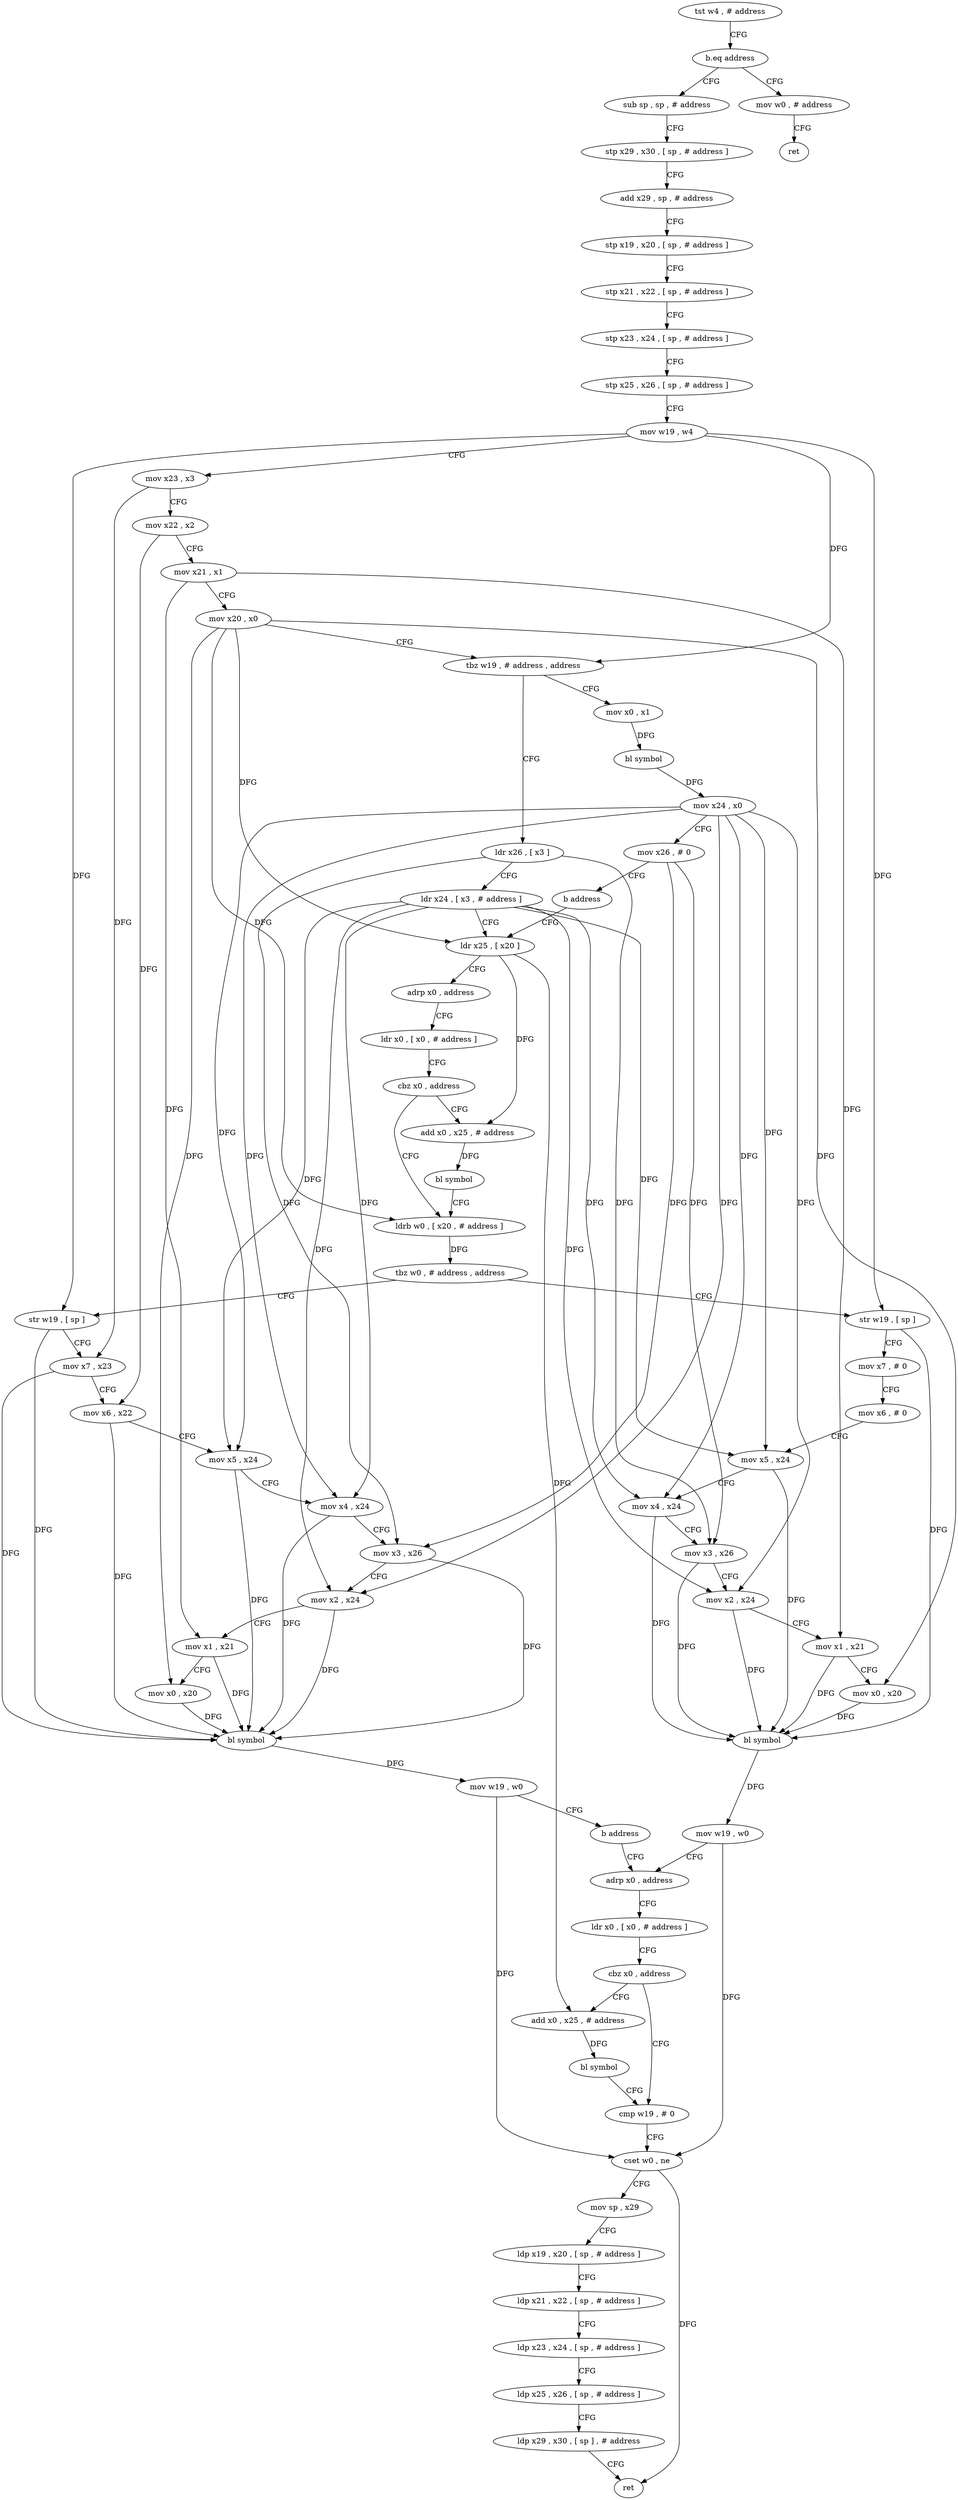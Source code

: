digraph "func" {
"4369552" [label = "tst w4 , # address" ]
"4369556" [label = "b.eq address" ]
"4369568" [label = "sub sp , sp , # address" ]
"4369560" [label = "mov w0 , # address" ]
"4369572" [label = "stp x29 , x30 , [ sp , # address ]" ]
"4369576" [label = "add x29 , sp , # address" ]
"4369580" [label = "stp x19 , x20 , [ sp , # address ]" ]
"4369584" [label = "stp x21 , x22 , [ sp , # address ]" ]
"4369588" [label = "stp x23 , x24 , [ sp , # address ]" ]
"4369592" [label = "stp x25 , x26 , [ sp , # address ]" ]
"4369596" [label = "mov w19 , w4" ]
"4369600" [label = "mov x23 , x3" ]
"4369604" [label = "mov x22 , x2" ]
"4369608" [label = "mov x21 , x1" ]
"4369612" [label = "mov x20 , x0" ]
"4369616" [label = "tbz w19 , # address , address" ]
"4369760" [label = "mov x0 , x1" ]
"4369620" [label = "ldr x26 , [ x3 ]" ]
"4369564" [label = "ret" ]
"4369764" [label = "bl symbol" ]
"4369768" [label = "mov x24 , x0" ]
"4369772" [label = "mov x26 , # 0" ]
"4369776" [label = "b address" ]
"4369628" [label = "ldr x25 , [ x20 ]" ]
"4369624" [label = "ldr x24 , [ x3 , # address ]" ]
"4369632" [label = "adrp x0 , address" ]
"4369636" [label = "ldr x0 , [ x0 , # address ]" ]
"4369640" [label = "cbz x0 , address" ]
"4369652" [label = "ldrb w0 , [ x20 , # address ]" ]
"4369644" [label = "add x0 , x25 , # address" ]
"4369656" [label = "tbz w0 , # address , address" ]
"4369780" [label = "str w19 , [ sp ]" ]
"4369660" [label = "str w19 , [ sp ]" ]
"4369648" [label = "bl symbol" ]
"4369784" [label = "mov x7 , x23" ]
"4369788" [label = "mov x6 , x22" ]
"4369792" [label = "mov x5 , x24" ]
"4369796" [label = "mov x4 , x24" ]
"4369800" [label = "mov x3 , x26" ]
"4369804" [label = "mov x2 , x24" ]
"4369808" [label = "mov x1 , x21" ]
"4369812" [label = "mov x0 , x20" ]
"4369816" [label = "bl symbol" ]
"4369820" [label = "mov w19 , w0" ]
"4369824" [label = "b address" ]
"4369704" [label = "adrp x0 , address" ]
"4369664" [label = "mov x7 , # 0" ]
"4369668" [label = "mov x6 , # 0" ]
"4369672" [label = "mov x5 , x24" ]
"4369676" [label = "mov x4 , x24" ]
"4369680" [label = "mov x3 , x26" ]
"4369684" [label = "mov x2 , x24" ]
"4369688" [label = "mov x1 , x21" ]
"4369692" [label = "mov x0 , x20" ]
"4369696" [label = "bl symbol" ]
"4369700" [label = "mov w19 , w0" ]
"4369708" [label = "ldr x0 , [ x0 , # address ]" ]
"4369712" [label = "cbz x0 , address" ]
"4369724" [label = "cmp w19 , # 0" ]
"4369716" [label = "add x0 , x25 , # address" ]
"4369728" [label = "cset w0 , ne" ]
"4369732" [label = "mov sp , x29" ]
"4369736" [label = "ldp x19 , x20 , [ sp , # address ]" ]
"4369740" [label = "ldp x21 , x22 , [ sp , # address ]" ]
"4369744" [label = "ldp x23 , x24 , [ sp , # address ]" ]
"4369748" [label = "ldp x25 , x26 , [ sp , # address ]" ]
"4369752" [label = "ldp x29 , x30 , [ sp ] , # address" ]
"4369756" [label = "ret" ]
"4369720" [label = "bl symbol" ]
"4369552" -> "4369556" [ label = "CFG" ]
"4369556" -> "4369568" [ label = "CFG" ]
"4369556" -> "4369560" [ label = "CFG" ]
"4369568" -> "4369572" [ label = "CFG" ]
"4369560" -> "4369564" [ label = "CFG" ]
"4369572" -> "4369576" [ label = "CFG" ]
"4369576" -> "4369580" [ label = "CFG" ]
"4369580" -> "4369584" [ label = "CFG" ]
"4369584" -> "4369588" [ label = "CFG" ]
"4369588" -> "4369592" [ label = "CFG" ]
"4369592" -> "4369596" [ label = "CFG" ]
"4369596" -> "4369600" [ label = "CFG" ]
"4369596" -> "4369616" [ label = "DFG" ]
"4369596" -> "4369780" [ label = "DFG" ]
"4369596" -> "4369660" [ label = "DFG" ]
"4369600" -> "4369604" [ label = "CFG" ]
"4369600" -> "4369784" [ label = "DFG" ]
"4369604" -> "4369608" [ label = "CFG" ]
"4369604" -> "4369788" [ label = "DFG" ]
"4369608" -> "4369612" [ label = "CFG" ]
"4369608" -> "4369808" [ label = "DFG" ]
"4369608" -> "4369688" [ label = "DFG" ]
"4369612" -> "4369616" [ label = "CFG" ]
"4369612" -> "4369628" [ label = "DFG" ]
"4369612" -> "4369652" [ label = "DFG" ]
"4369612" -> "4369812" [ label = "DFG" ]
"4369612" -> "4369692" [ label = "DFG" ]
"4369616" -> "4369760" [ label = "CFG" ]
"4369616" -> "4369620" [ label = "CFG" ]
"4369760" -> "4369764" [ label = "DFG" ]
"4369620" -> "4369624" [ label = "CFG" ]
"4369620" -> "4369800" [ label = "DFG" ]
"4369620" -> "4369680" [ label = "DFG" ]
"4369764" -> "4369768" [ label = "DFG" ]
"4369768" -> "4369772" [ label = "CFG" ]
"4369768" -> "4369792" [ label = "DFG" ]
"4369768" -> "4369796" [ label = "DFG" ]
"4369768" -> "4369804" [ label = "DFG" ]
"4369768" -> "4369672" [ label = "DFG" ]
"4369768" -> "4369676" [ label = "DFG" ]
"4369768" -> "4369684" [ label = "DFG" ]
"4369772" -> "4369776" [ label = "CFG" ]
"4369772" -> "4369800" [ label = "DFG" ]
"4369772" -> "4369680" [ label = "DFG" ]
"4369776" -> "4369628" [ label = "CFG" ]
"4369628" -> "4369632" [ label = "CFG" ]
"4369628" -> "4369644" [ label = "DFG" ]
"4369628" -> "4369716" [ label = "DFG" ]
"4369624" -> "4369628" [ label = "CFG" ]
"4369624" -> "4369792" [ label = "DFG" ]
"4369624" -> "4369796" [ label = "DFG" ]
"4369624" -> "4369804" [ label = "DFG" ]
"4369624" -> "4369672" [ label = "DFG" ]
"4369624" -> "4369676" [ label = "DFG" ]
"4369624" -> "4369684" [ label = "DFG" ]
"4369632" -> "4369636" [ label = "CFG" ]
"4369636" -> "4369640" [ label = "CFG" ]
"4369640" -> "4369652" [ label = "CFG" ]
"4369640" -> "4369644" [ label = "CFG" ]
"4369652" -> "4369656" [ label = "DFG" ]
"4369644" -> "4369648" [ label = "DFG" ]
"4369656" -> "4369780" [ label = "CFG" ]
"4369656" -> "4369660" [ label = "CFG" ]
"4369780" -> "4369784" [ label = "CFG" ]
"4369780" -> "4369816" [ label = "DFG" ]
"4369660" -> "4369664" [ label = "CFG" ]
"4369660" -> "4369696" [ label = "DFG" ]
"4369648" -> "4369652" [ label = "CFG" ]
"4369784" -> "4369788" [ label = "CFG" ]
"4369784" -> "4369816" [ label = "DFG" ]
"4369788" -> "4369792" [ label = "CFG" ]
"4369788" -> "4369816" [ label = "DFG" ]
"4369792" -> "4369796" [ label = "CFG" ]
"4369792" -> "4369816" [ label = "DFG" ]
"4369796" -> "4369800" [ label = "CFG" ]
"4369796" -> "4369816" [ label = "DFG" ]
"4369800" -> "4369804" [ label = "CFG" ]
"4369800" -> "4369816" [ label = "DFG" ]
"4369804" -> "4369808" [ label = "CFG" ]
"4369804" -> "4369816" [ label = "DFG" ]
"4369808" -> "4369812" [ label = "CFG" ]
"4369808" -> "4369816" [ label = "DFG" ]
"4369812" -> "4369816" [ label = "DFG" ]
"4369816" -> "4369820" [ label = "DFG" ]
"4369820" -> "4369824" [ label = "CFG" ]
"4369820" -> "4369728" [ label = "DFG" ]
"4369824" -> "4369704" [ label = "CFG" ]
"4369704" -> "4369708" [ label = "CFG" ]
"4369664" -> "4369668" [ label = "CFG" ]
"4369668" -> "4369672" [ label = "CFG" ]
"4369672" -> "4369676" [ label = "CFG" ]
"4369672" -> "4369696" [ label = "DFG" ]
"4369676" -> "4369680" [ label = "CFG" ]
"4369676" -> "4369696" [ label = "DFG" ]
"4369680" -> "4369684" [ label = "CFG" ]
"4369680" -> "4369696" [ label = "DFG" ]
"4369684" -> "4369688" [ label = "CFG" ]
"4369684" -> "4369696" [ label = "DFG" ]
"4369688" -> "4369692" [ label = "CFG" ]
"4369688" -> "4369696" [ label = "DFG" ]
"4369692" -> "4369696" [ label = "DFG" ]
"4369696" -> "4369700" [ label = "DFG" ]
"4369700" -> "4369704" [ label = "CFG" ]
"4369700" -> "4369728" [ label = "DFG" ]
"4369708" -> "4369712" [ label = "CFG" ]
"4369712" -> "4369724" [ label = "CFG" ]
"4369712" -> "4369716" [ label = "CFG" ]
"4369724" -> "4369728" [ label = "CFG" ]
"4369716" -> "4369720" [ label = "DFG" ]
"4369728" -> "4369732" [ label = "CFG" ]
"4369728" -> "4369756" [ label = "DFG" ]
"4369732" -> "4369736" [ label = "CFG" ]
"4369736" -> "4369740" [ label = "CFG" ]
"4369740" -> "4369744" [ label = "CFG" ]
"4369744" -> "4369748" [ label = "CFG" ]
"4369748" -> "4369752" [ label = "CFG" ]
"4369752" -> "4369756" [ label = "CFG" ]
"4369720" -> "4369724" [ label = "CFG" ]
}
